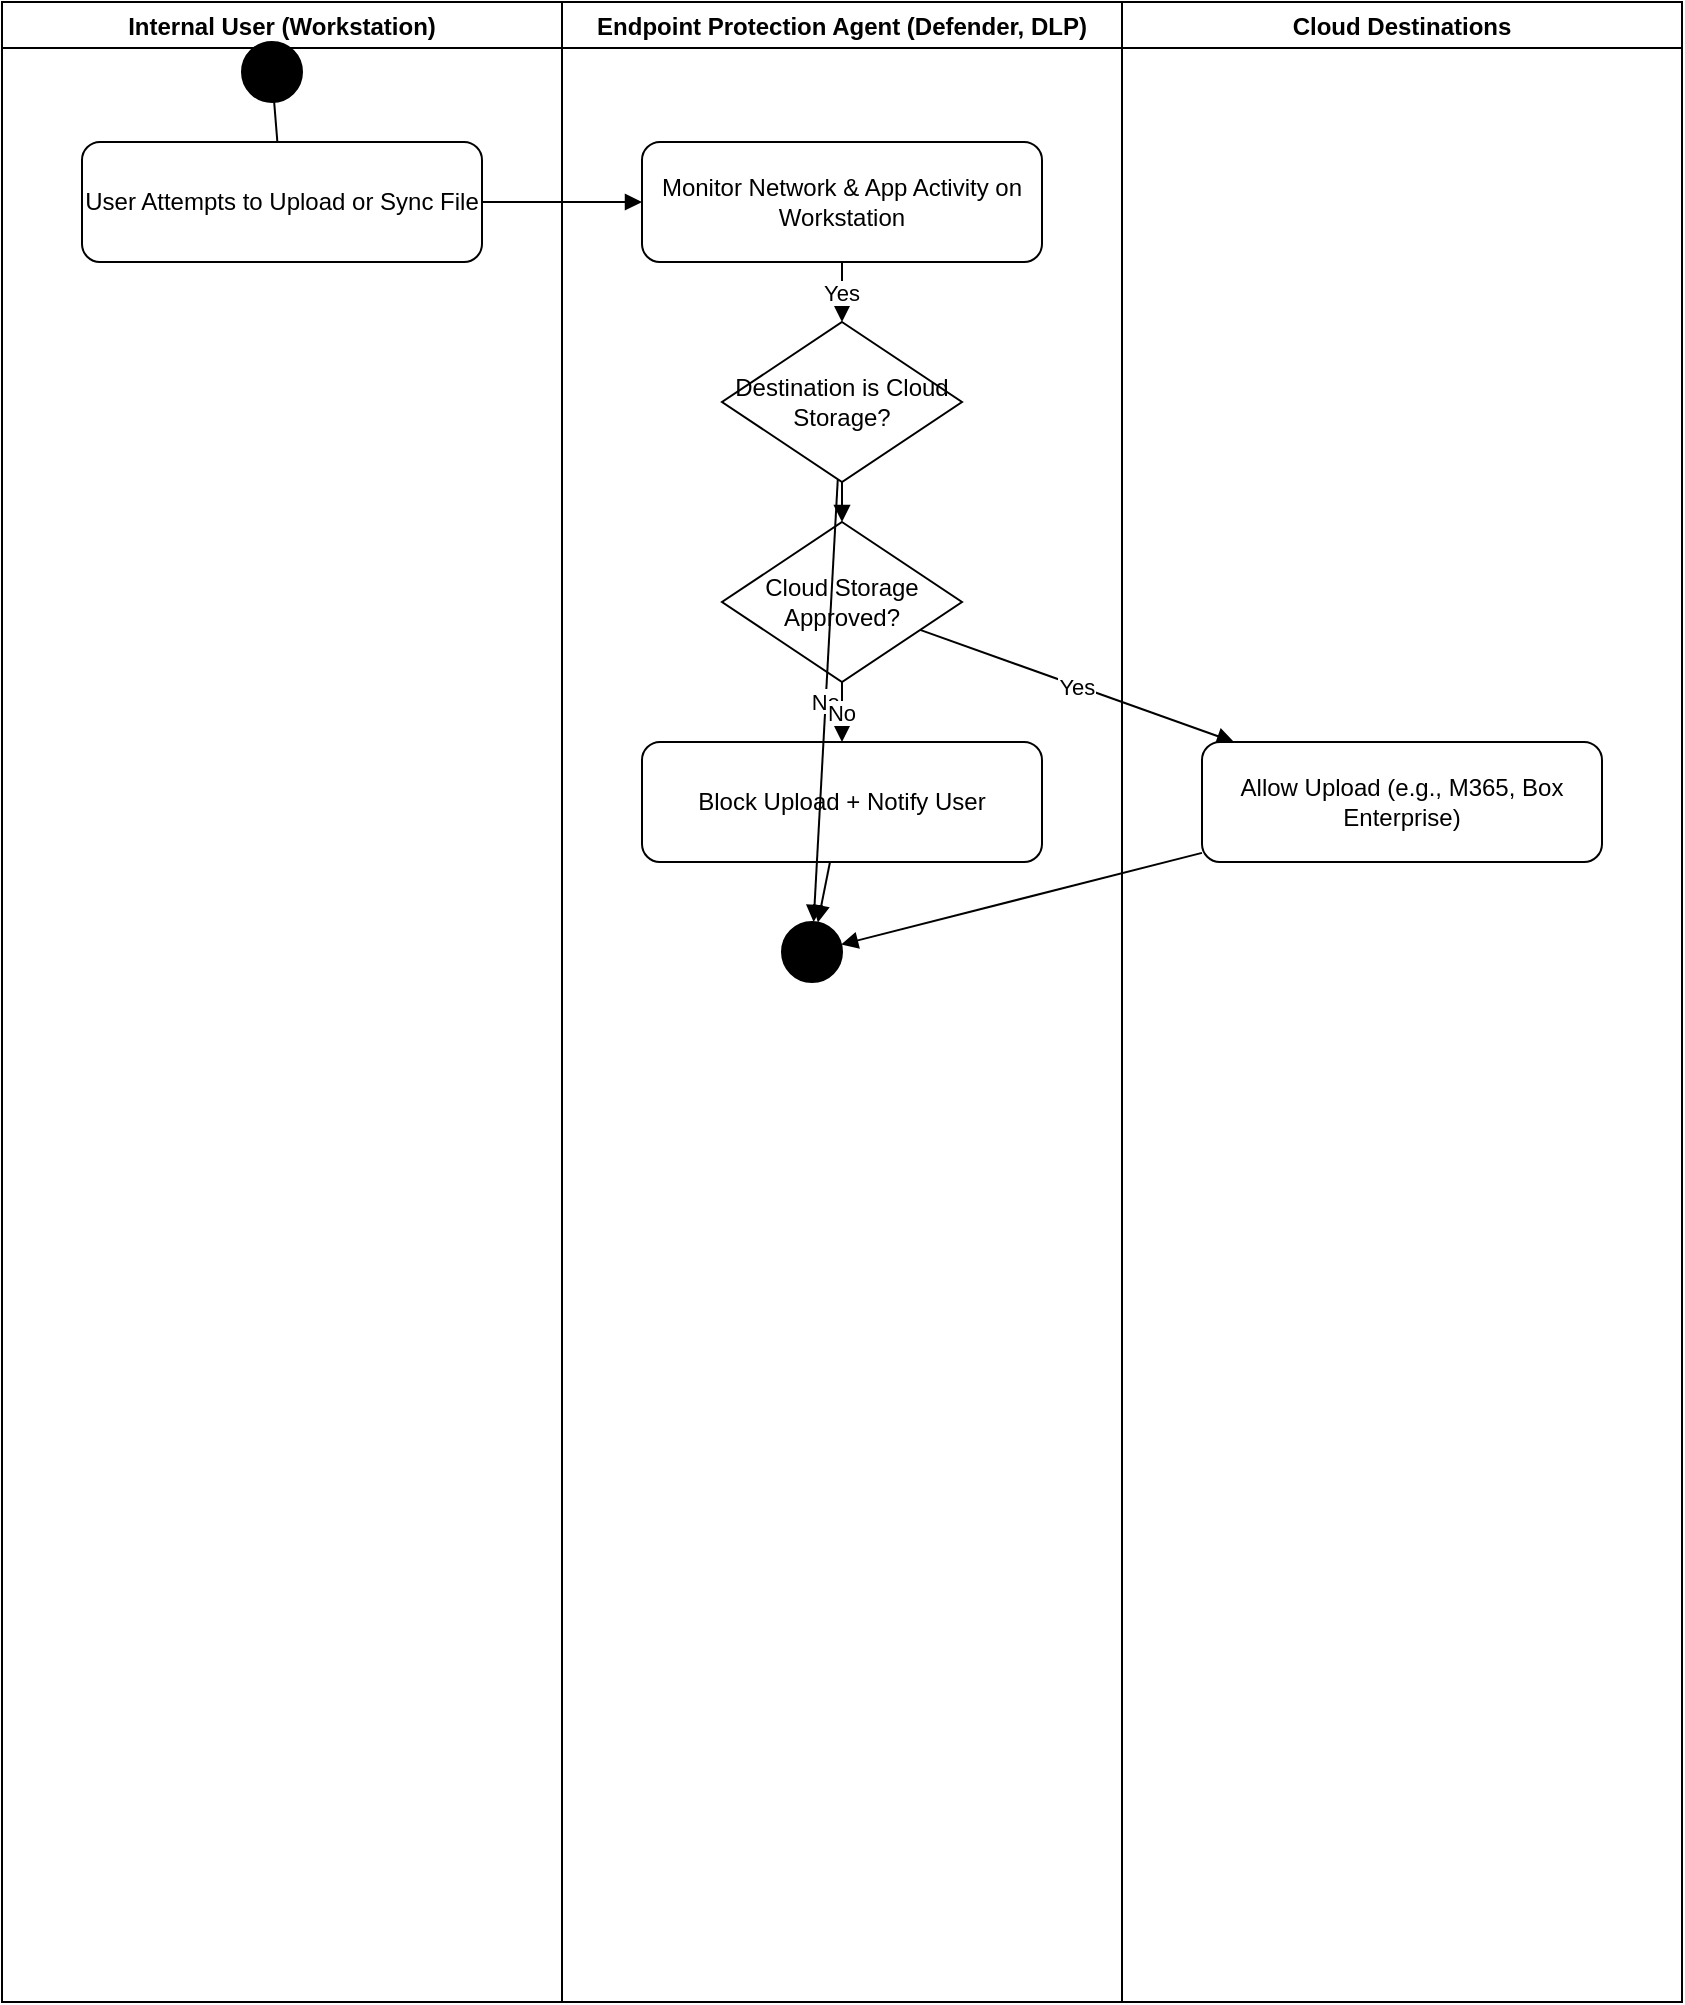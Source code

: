 <mxfile>
  <diagram name="Block Uploads to Unapproved Cloud Storage" id="0">
    <mxGraphModel dx="1200" dy="720" grid="1" gridSize="10" guides="1" tooltips="1" connect="1" arrows="1" fold="1" page="1" pageScale="1" pageWidth="850" pageHeight="1100" math="0" shadow="0">
      <root>
        <mxCell id="0"/>
        <mxCell id="1" parent="0"/>

        <mxCell id="2" value="Internal User (Workstation)" style="swimlane" vertex="1" parent="1">
          <mxGeometry x="0" y="0" width="280" height="1000" as="geometry"/>
        </mxCell>
        <mxCell id="3" value="Endpoint Protection Agent (Defender, DLP)" style="swimlane" vertex="1" parent="1">
          <mxGeometry x="280" y="0" width="280" height="1000" as="geometry"/>
        </mxCell>
        <mxCell id="4" value="Cloud Destinations" style="swimlane" vertex="1" parent="1">
          <mxGeometry x="560" y="0" width="280" height="1000" as="geometry"/>
        </mxCell>

        <mxCell id="5" value="" style="ellipse;whiteSpace=wrap;html=1;aspect=fixed;fillColor=#000000;" vertex="1" parent="2">
          <mxGeometry x="120" y="20" width="30" height="30" as="geometry"/>
        </mxCell>

        <mxCell id="6" value="User Attempts to Upload or Sync File" style="rounded=1;whiteSpace=wrap;html=1;" vertex="1" parent="2">
          <mxGeometry x="40" y="70" width="200" height="60" as="geometry"/>
        </mxCell>
        <mxCell id="7" value="Monitor Network &amp; App Activity on Workstation" style="rounded=1;whiteSpace=wrap;html=1;" vertex="1" parent="3">
          <mxGeometry x="40" y="70" width="200" height="60" as="geometry"/>
        </mxCell>
        <mxCell id="8" value="Destination is Cloud Storage?" style="rhombus;whiteSpace=wrap;html=1;" vertex="1" parent="3">
          <mxGeometry x="80" y="160" width="120" height="80" as="geometry"/>
        </mxCell>
        <mxCell id="9" value="Cloud Storage Approved?" style="rhombus;whiteSpace=wrap;html=1;" vertex="1" parent="3">
          <mxGeometry x="80" y="260" width="120" height="80" as="geometry"/>
        </mxCell>
        <mxCell id="10" value="Allow Upload (e.g., M365, Box Enterprise)" style="rounded=1;whiteSpace=wrap;html=1;" vertex="1" parent="4">
          <mxGeometry x="40" y="370" width="200" height="60" as="geometry"/>
        </mxCell>
        <mxCell id="11" value="Block Upload + Notify User" style="rounded=1;whiteSpace=wrap;html=1;" vertex="1" parent="3">
          <mxGeometry x="40" y="370" width="200" height="60" as="geometry"/>
        </mxCell>

        <mxCell id="12" value="" style="ellipse;whiteSpace=wrap;html=1;aspect=fixed;fillColor=#000000;" vertex="1" parent="3">
          <mxGeometry x="110" y="460" width="30" height="30" as="geometry"/>
        </mxCell>

        <mxCell id="e1" style="endArrow=none;" edge="1" parent="2" source="5" target="6"><mxGeometry relative="1" as="geometry"/></mxCell>
        <mxCell id="e2" style="endArrow=block;" edge="1" parent="2" source="6" target="7"><mxGeometry relative="1" as="geometry"/></mxCell>
        <mxCell id="e3" value="Yes" style="endArrow=block;" edge="1" parent="3" source="7" target="8"><mxGeometry relative="1" as="geometry"/></mxCell>
        <mxCell id="e4" value="No" style="endArrow=block;" edge="1" parent="3" source="8" target="12"><mxGeometry relative="1" as="geometry"/></mxCell>
        <mxCell id="e5" style="endArrow=block;" edge="1" parent="3" source="8" target="9"><mxGeometry relative="1" as="geometry"/></mxCell>
        <mxCell id="e6" value="Yes" style="endArrow=block;" edge="1" parent="3" source="9" target="10"><mxGeometry relative="1" as="geometry"/></mxCell>
        <mxCell id="e7" value="No" style="endArrow=block;" edge="1" parent="3" source="9" target="11"><mxGeometry relative="1" as="geometry"/></mxCell>
        <mxCell id="e8" style="endArrow=block;" edge="1" parent="3" source="10" target="12"><mxGeometry relative="1" as="geometry"/></mxCell>
        <mxCell id="e9" style="endArrow=block;" edge="1" parent="3" source="11" target="12"><mxGeometry relative="1" as="geometry"/></mxCell>
      </root>
    </mxGraphModel>
  </diagram>
</mxfile>